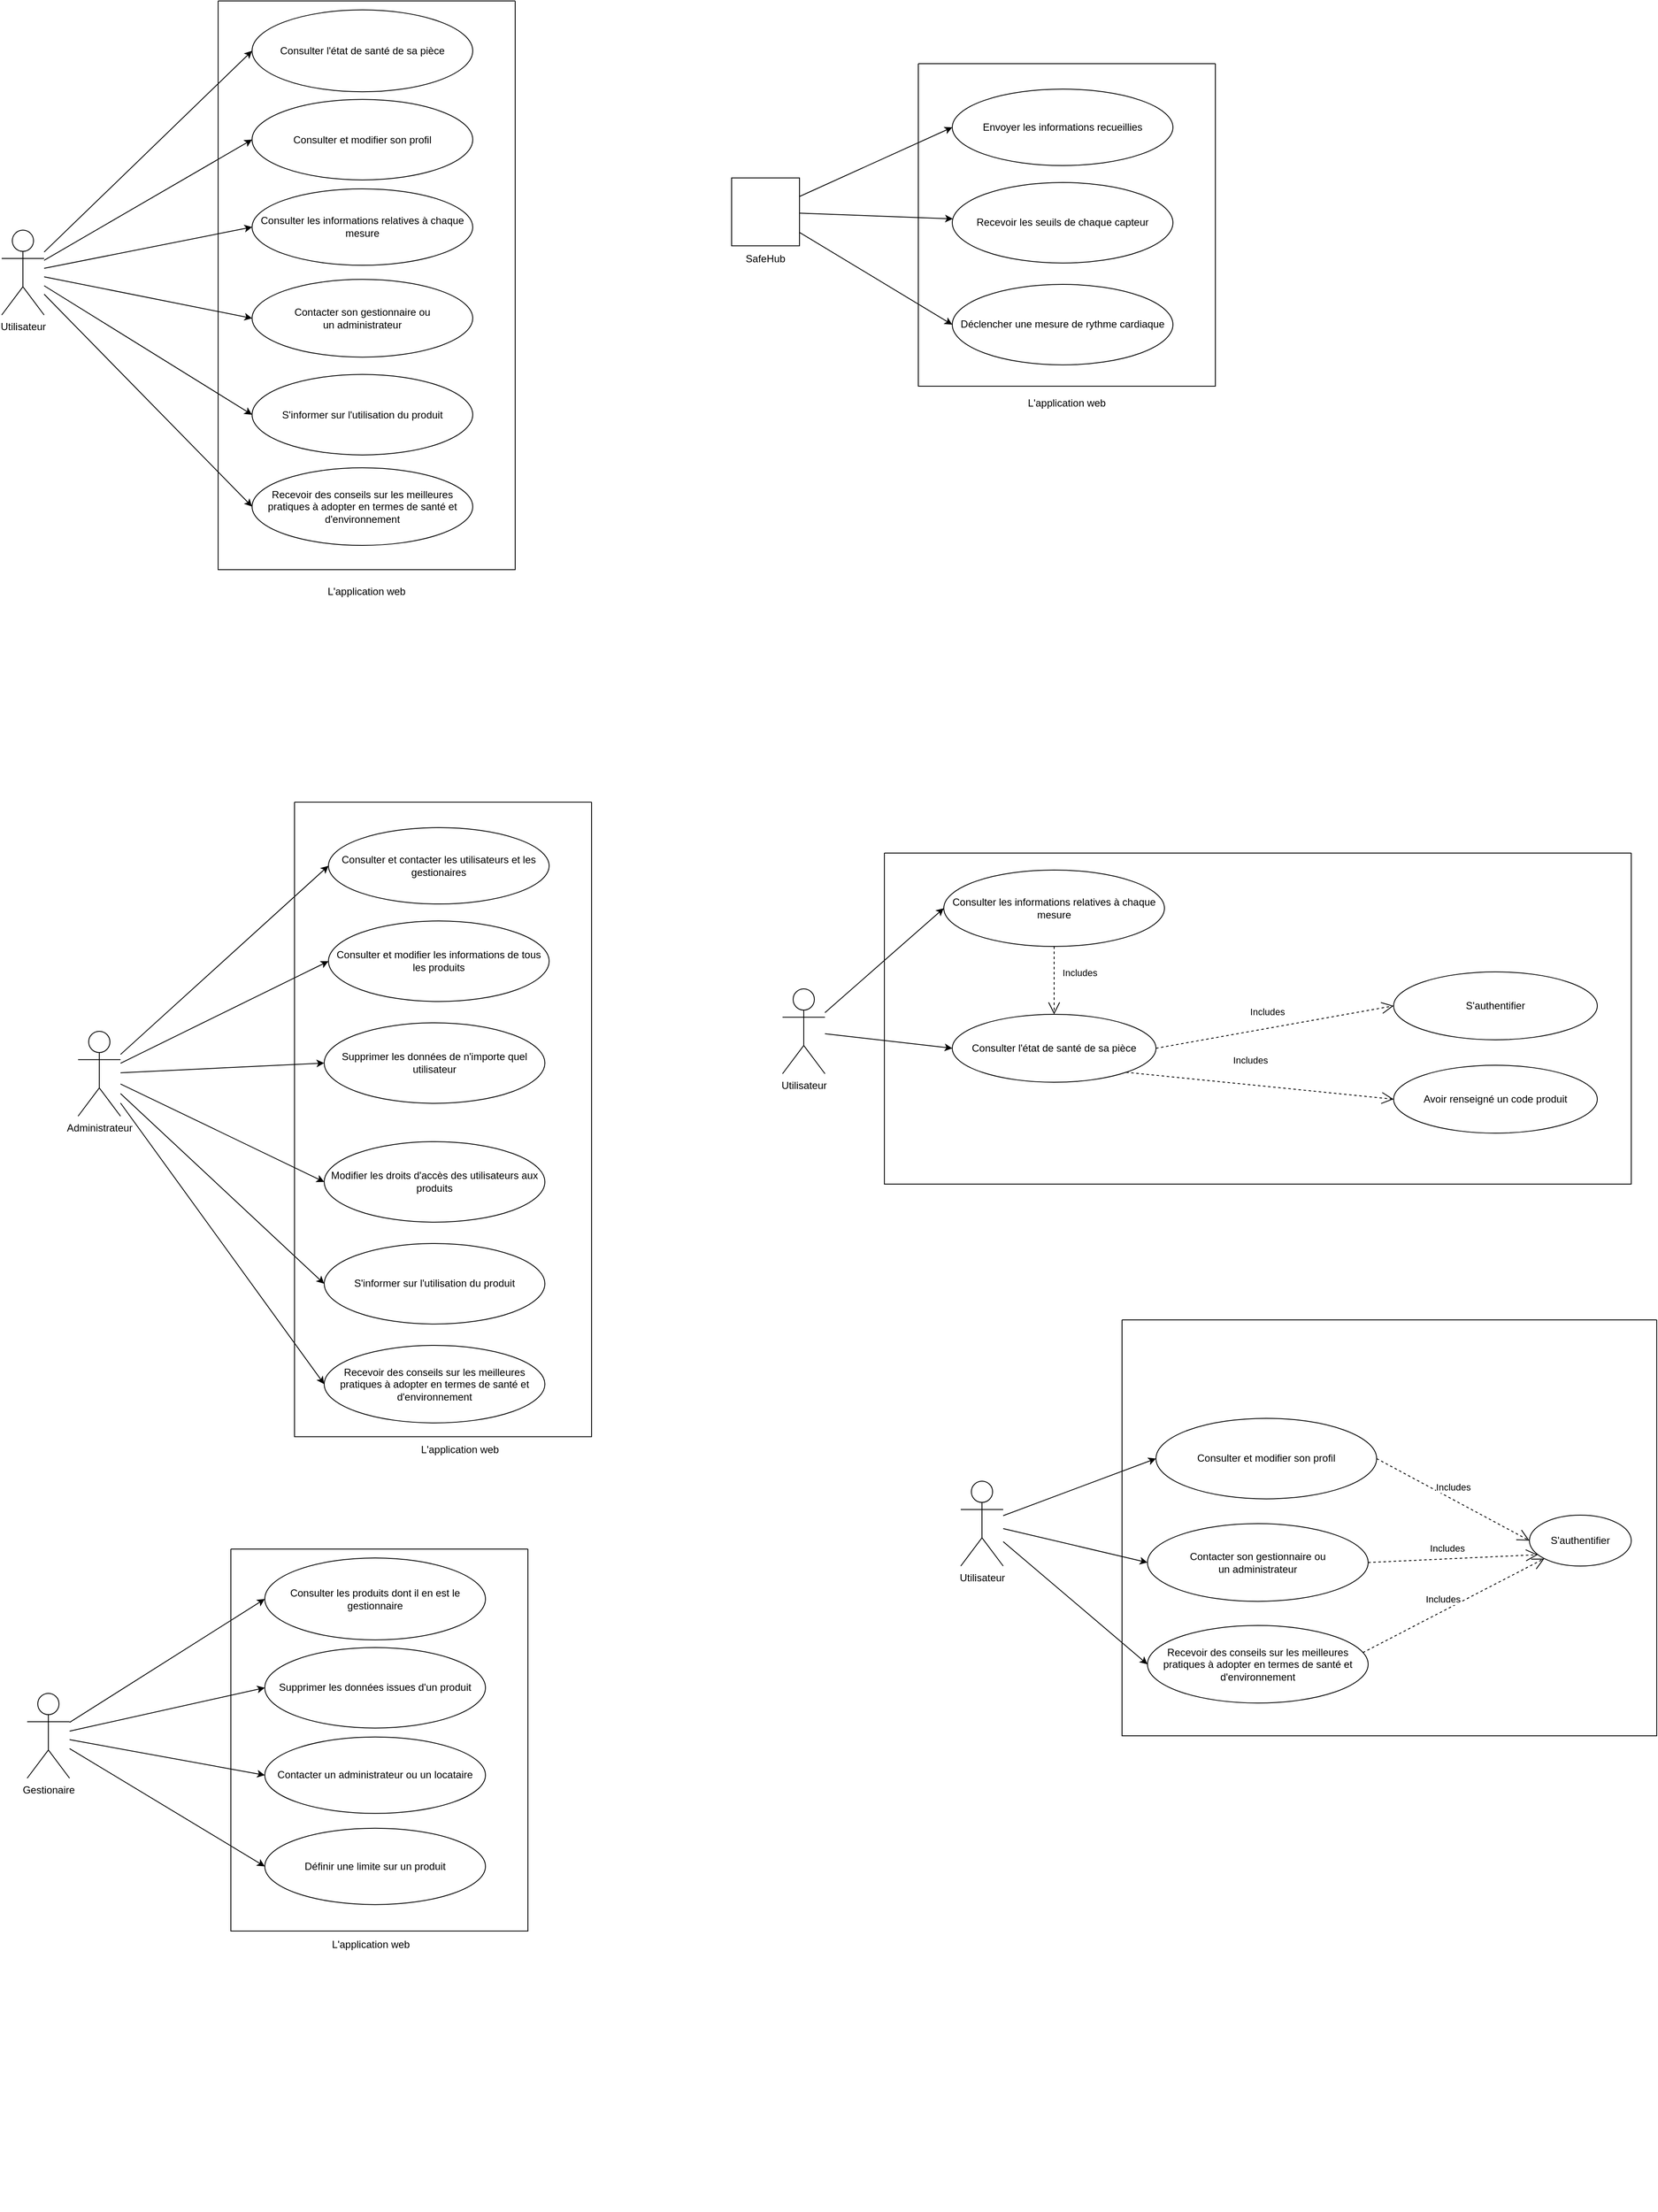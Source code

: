 <mxfile version="20.4.0" type="github">
  <diagram name="Page-1" id="c4acf3e9-155e-7222-9cf6-157b1a14988f">
    <mxGraphModel dx="1978" dy="2097" grid="1" gridSize="10" guides="1" tooltips="1" connect="1" arrows="1" fold="1" page="1" pageScale="1" pageWidth="850" pageHeight="1100" background="none" math="0" shadow="0">
      <root>
        <mxCell id="0" />
        <mxCell id="1" parent="0" />
        <mxCell id="MRITQzIosKG4krWKa2Ue-18" value="" style="group" vertex="1" connectable="0" parent="1">
          <mxGeometry x="-730" y="-1033.87" width="715" height="779.25" as="geometry" />
        </mxCell>
        <mxCell id="NIwpA8V4qFF0zYfySLcn-9" value="" style="group" parent="MRITQzIosKG4krWKa2Ue-18" vertex="1" connectable="0">
          <mxGeometry x="255" width="460" height="779.25" as="geometry" />
        </mxCell>
        <mxCell id="MRITQzIosKG4krWKa2Ue-17" value="" style="group" vertex="1" connectable="0" parent="NIwpA8V4qFF0zYfySLcn-9">
          <mxGeometry width="350" height="779.25" as="geometry" />
        </mxCell>
        <mxCell id="NIwpA8V4qFF0zYfySLcn-1" value="" style="swimlane;startSize=0;" parent="MRITQzIosKG4krWKa2Ue-17" vertex="1">
          <mxGeometry width="350" height="670" as="geometry" />
        </mxCell>
        <mxCell id="NIwpA8V4qFF0zYfySLcn-3" value="Consulter l&#39;état de santé de sa pièce" style="ellipse;whiteSpace=wrap;html=1;" parent="NIwpA8V4qFF0zYfySLcn-1" vertex="1">
          <mxGeometry x="40" y="10.541" width="260" height="96.493" as="geometry" />
        </mxCell>
        <mxCell id="NIwpA8V4qFF0zYfySLcn-4" value="Consulter et modifier son profil" style="ellipse;whiteSpace=wrap;html=1;" parent="NIwpA8V4qFF0zYfySLcn-1" vertex="1">
          <mxGeometry x="40" y="115.952" width="260" height="94.87" as="geometry" />
        </mxCell>
        <mxCell id="NIwpA8V4qFF0zYfySLcn-5" value="Consulter les informations relatives à chaque mesure" style="ellipse;whiteSpace=wrap;html=1;" parent="NIwpA8V4qFF0zYfySLcn-1" vertex="1">
          <mxGeometry x="40" y="221.363" width="260" height="90.01" as="geometry" />
        </mxCell>
        <mxCell id="NIwpA8V4qFF0zYfySLcn-6" value="Contacter son gestionnaire ou &lt;br&gt;un administrateur" style="ellipse;whiteSpace=wrap;html=1;" parent="NIwpA8V4qFF0zYfySLcn-1" vertex="1">
          <mxGeometry x="40" y="327.997" width="260" height="91.634" as="geometry" />
        </mxCell>
        <mxCell id="NIwpA8V4qFF0zYfySLcn-12" value="S&#39;informer sur l&#39;utilisation du produit" style="ellipse;whiteSpace=wrap;html=1;" parent="NIwpA8V4qFF0zYfySLcn-1" vertex="1">
          <mxGeometry x="40" y="439.996" width="260" height="94.87" as="geometry" />
        </mxCell>
        <mxCell id="MRITQzIosKG4krWKa2Ue-5" value="Recevoir des conseils sur les meilleures pratiques à adopter en termes de santé et d&#39;environnement" style="ellipse;whiteSpace=wrap;html=1;" vertex="1" parent="NIwpA8V4qFF0zYfySLcn-1">
          <mxGeometry x="40" y="549.996" width="260" height="91.402" as="geometry" />
        </mxCell>
        <mxCell id="NIwpA8V4qFF0zYfySLcn-8" value="L&#39;application web" style="text;html=1;strokeColor=none;fillColor=none;align=center;verticalAlign=middle;whiteSpace=wrap;rounded=0;" parent="MRITQzIosKG4krWKa2Ue-17" vertex="1">
          <mxGeometry x="120" y="679.997" width="110" height="31.623" as="geometry" />
        </mxCell>
        <mxCell id="MRITQzIosKG4krWKa2Ue-16" value="" style="group" vertex="1" connectable="0" parent="MRITQzIosKG4krWKa2Ue-18">
          <mxGeometry y="270" width="50" height="100" as="geometry" />
        </mxCell>
        <mxCell id="yZuHFYj2gmYXXPLqkyUE-1" value="Utilisateur" style="shape=umlActor;verticalLabelPosition=bottom;verticalAlign=top;html=1;outlineConnect=0;" parent="MRITQzIosKG4krWKa2Ue-16" vertex="1">
          <mxGeometry width="50" height="100" as="geometry" />
        </mxCell>
        <mxCell id="MRITQzIosKG4krWKa2Ue-7" style="rounded=0;orthogonalLoop=1;jettySize=auto;html=1;entryX=0;entryY=0.5;entryDx=0;entryDy=0;" edge="1" parent="MRITQzIosKG4krWKa2Ue-18" source="yZuHFYj2gmYXXPLqkyUE-1" target="NIwpA8V4qFF0zYfySLcn-3">
          <mxGeometry relative="1" as="geometry" />
        </mxCell>
        <mxCell id="MRITQzIosKG4krWKa2Ue-8" style="edgeStyle=none;rounded=0;orthogonalLoop=1;jettySize=auto;html=1;entryX=0;entryY=0.5;entryDx=0;entryDy=0;" edge="1" parent="MRITQzIosKG4krWKa2Ue-18" source="yZuHFYj2gmYXXPLqkyUE-1" target="NIwpA8V4qFF0zYfySLcn-4">
          <mxGeometry relative="1" as="geometry">
            <mxPoint x="100" y="750" as="sourcePoint" />
          </mxGeometry>
        </mxCell>
        <mxCell id="MRITQzIosKG4krWKa2Ue-9" style="edgeStyle=none;rounded=0;orthogonalLoop=1;jettySize=auto;html=1;entryX=0;entryY=0.5;entryDx=0;entryDy=0;" edge="1" parent="MRITQzIosKG4krWKa2Ue-18" source="yZuHFYj2gmYXXPLqkyUE-1" target="NIwpA8V4qFF0zYfySLcn-5">
          <mxGeometry relative="1" as="geometry" />
        </mxCell>
        <mxCell id="MRITQzIosKG4krWKa2Ue-10" style="edgeStyle=none;rounded=0;orthogonalLoop=1;jettySize=auto;html=1;entryX=0;entryY=0.5;entryDx=0;entryDy=0;" edge="1" parent="MRITQzIosKG4krWKa2Ue-18" source="yZuHFYj2gmYXXPLqkyUE-1" target="NIwpA8V4qFF0zYfySLcn-6">
          <mxGeometry relative="1" as="geometry" />
        </mxCell>
        <mxCell id="MRITQzIosKG4krWKa2Ue-12" style="edgeStyle=none;rounded=0;orthogonalLoop=1;jettySize=auto;html=1;entryX=0;entryY=0.5;entryDx=0;entryDy=0;" edge="1" parent="MRITQzIosKG4krWKa2Ue-18" source="yZuHFYj2gmYXXPLqkyUE-1" target="NIwpA8V4qFF0zYfySLcn-12">
          <mxGeometry relative="1" as="geometry" />
        </mxCell>
        <mxCell id="MRITQzIosKG4krWKa2Ue-13" style="edgeStyle=none;rounded=0;orthogonalLoop=1;jettySize=auto;html=1;entryX=0;entryY=0.5;entryDx=0;entryDy=0;" edge="1" parent="MRITQzIosKG4krWKa2Ue-18" source="yZuHFYj2gmYXXPLqkyUE-1" target="MRITQzIosKG4krWKa2Ue-5">
          <mxGeometry relative="1" as="geometry" />
        </mxCell>
        <mxCell id="MRITQzIosKG4krWKa2Ue-19" value="" style="group" vertex="1" connectable="0" parent="1">
          <mxGeometry x="-640" y="-90" width="715" height="779.25" as="geometry" />
        </mxCell>
        <mxCell id="MRITQzIosKG4krWKa2Ue-20" value="" style="group" vertex="1" connectable="0" parent="MRITQzIosKG4krWKa2Ue-19">
          <mxGeometry x="255" width="460" height="779.25" as="geometry" />
        </mxCell>
        <mxCell id="MRITQzIosKG4krWKa2Ue-21" value="" style="group" vertex="1" connectable="0" parent="MRITQzIosKG4krWKa2Ue-20">
          <mxGeometry width="350" height="779.25" as="geometry" />
        </mxCell>
        <mxCell id="MRITQzIosKG4krWKa2Ue-22" value="" style="swimlane;startSize=0;" vertex="1" parent="MRITQzIosKG4krWKa2Ue-21">
          <mxGeometry width="350" height="747.63" as="geometry" />
        </mxCell>
        <mxCell id="MRITQzIosKG4krWKa2Ue-25" value="Consulter et contacter les utilisateurs et les gestionaires" style="ellipse;whiteSpace=wrap;html=1;" vertex="1" parent="MRITQzIosKG4krWKa2Ue-22">
          <mxGeometry x="40" y="30.003" width="260" height="90.01" as="geometry" />
        </mxCell>
        <mxCell id="MRITQzIosKG4krWKa2Ue-28" value="S&#39;informer sur l&#39;utilisation du produit" style="ellipse;whiteSpace=wrap;html=1;" vertex="1" parent="MRITQzIosKG4krWKa2Ue-22">
          <mxGeometry x="35" y="519.996" width="260" height="94.87" as="geometry" />
        </mxCell>
        <mxCell id="MRITQzIosKG4krWKa2Ue-29" value="Recevoir des conseils sur les meilleures pratiques à adopter en termes de santé et d&#39;environnement" style="ellipse;whiteSpace=wrap;html=1;" vertex="1" parent="MRITQzIosKG4krWKa2Ue-22">
          <mxGeometry x="35" y="639.996" width="260" height="91.402" as="geometry" />
        </mxCell>
        <mxCell id="MRITQzIosKG4krWKa2Ue-42" value="Consulter et modifier les informations de tous les produits" style="ellipse;whiteSpace=wrap;html=1;" vertex="1" parent="MRITQzIosKG4krWKa2Ue-22">
          <mxGeometry x="40" y="139.996" width="260" height="94.87" as="geometry" />
        </mxCell>
        <mxCell id="MRITQzIosKG4krWKa2Ue-43" value="Supprimer les données de n&#39;importe quel utilisateur" style="ellipse;whiteSpace=wrap;html=1;" vertex="1" parent="MRITQzIosKG4krWKa2Ue-22">
          <mxGeometry x="35" y="259.996" width="260" height="94.87" as="geometry" />
        </mxCell>
        <mxCell id="MRITQzIosKG4krWKa2Ue-44" value="Modifier les droits d&#39;accès des utilisateurs aux produits" style="ellipse;whiteSpace=wrap;html=1;" vertex="1" parent="MRITQzIosKG4krWKa2Ue-22">
          <mxGeometry x="35" y="399.996" width="260" height="94.87" as="geometry" />
        </mxCell>
        <mxCell id="MRITQzIosKG4krWKa2Ue-30" value="L&#39;application web" style="text;html=1;strokeColor=none;fillColor=none;align=center;verticalAlign=middle;whiteSpace=wrap;rounded=0;" vertex="1" parent="MRITQzIosKG4krWKa2Ue-21">
          <mxGeometry x="140" y="747.627" width="110" height="31.623" as="geometry" />
        </mxCell>
        <mxCell id="MRITQzIosKG4krWKa2Ue-31" value="" style="group" vertex="1" connectable="0" parent="MRITQzIosKG4krWKa2Ue-19">
          <mxGeometry y="270" width="50" height="100" as="geometry" />
        </mxCell>
        <mxCell id="MRITQzIosKG4krWKa2Ue-32" value="Administrateur" style="shape=umlActor;verticalLabelPosition=bottom;verticalAlign=top;html=1;outlineConnect=0;" vertex="1" parent="MRITQzIosKG4krWKa2Ue-31">
          <mxGeometry width="50" height="100" as="geometry" />
        </mxCell>
        <mxCell id="MRITQzIosKG4krWKa2Ue-35" style="edgeStyle=none;rounded=0;orthogonalLoop=1;jettySize=auto;html=1;entryX=0;entryY=0.5;entryDx=0;entryDy=0;" edge="1" parent="MRITQzIosKG4krWKa2Ue-19" source="MRITQzIosKG4krWKa2Ue-32" target="MRITQzIosKG4krWKa2Ue-25">
          <mxGeometry relative="1" as="geometry" />
        </mxCell>
        <mxCell id="MRITQzIosKG4krWKa2Ue-38" style="edgeStyle=none;rounded=0;orthogonalLoop=1;jettySize=auto;html=1;entryX=0;entryY=0.5;entryDx=0;entryDy=0;" edge="1" parent="MRITQzIosKG4krWKa2Ue-19" source="MRITQzIosKG4krWKa2Ue-32" target="MRITQzIosKG4krWKa2Ue-28">
          <mxGeometry relative="1" as="geometry" />
        </mxCell>
        <mxCell id="MRITQzIosKG4krWKa2Ue-39" style="edgeStyle=none;rounded=0;orthogonalLoop=1;jettySize=auto;html=1;entryX=0;entryY=0.5;entryDx=0;entryDy=0;" edge="1" parent="MRITQzIosKG4krWKa2Ue-19" source="MRITQzIosKG4krWKa2Ue-32" target="MRITQzIosKG4krWKa2Ue-29">
          <mxGeometry relative="1" as="geometry" />
        </mxCell>
        <mxCell id="MRITQzIosKG4krWKa2Ue-45" style="edgeStyle=none;rounded=0;orthogonalLoop=1;jettySize=auto;html=1;entryX=0;entryY=0.5;entryDx=0;entryDy=0;" edge="1" parent="MRITQzIosKG4krWKa2Ue-19" source="MRITQzIosKG4krWKa2Ue-32" target="MRITQzIosKG4krWKa2Ue-42">
          <mxGeometry relative="1" as="geometry" />
        </mxCell>
        <mxCell id="MRITQzIosKG4krWKa2Ue-46" style="edgeStyle=none;rounded=0;orthogonalLoop=1;jettySize=auto;html=1;entryX=0;entryY=0.5;entryDx=0;entryDy=0;" edge="1" parent="MRITQzIosKG4krWKa2Ue-19" source="MRITQzIosKG4krWKa2Ue-32" target="MRITQzIosKG4krWKa2Ue-43">
          <mxGeometry relative="1" as="geometry" />
        </mxCell>
        <mxCell id="MRITQzIosKG4krWKa2Ue-47" style="edgeStyle=none;rounded=0;orthogonalLoop=1;jettySize=auto;html=1;entryX=0;entryY=0.5;entryDx=0;entryDy=0;" edge="1" parent="MRITQzIosKG4krWKa2Ue-19" source="MRITQzIosKG4krWKa2Ue-32" target="MRITQzIosKG4krWKa2Ue-44">
          <mxGeometry relative="1" as="geometry" />
        </mxCell>
        <mxCell id="MRITQzIosKG4krWKa2Ue-48" value="" style="group" vertex="1" connectable="0" parent="1">
          <mxGeometry x="-715" y="790" width="715" height="779.25" as="geometry" />
        </mxCell>
        <mxCell id="MRITQzIosKG4krWKa2Ue-49" value="" style="group" vertex="1" connectable="0" parent="MRITQzIosKG4krWKa2Ue-48">
          <mxGeometry x="255" width="460" height="779.25" as="geometry" />
        </mxCell>
        <mxCell id="MRITQzIosKG4krWKa2Ue-50" value="" style="group" vertex="1" connectable="0" parent="MRITQzIosKG4krWKa2Ue-49">
          <mxGeometry width="350" height="779.25" as="geometry" />
        </mxCell>
        <mxCell id="MRITQzIosKG4krWKa2Ue-51" value="" style="swimlane;startSize=0;" vertex="1" parent="MRITQzIosKG4krWKa2Ue-50">
          <mxGeometry width="350" height="450" as="geometry" />
        </mxCell>
        <mxCell id="MRITQzIosKG4krWKa2Ue-52" value="Consulter les produits dont il en est le gestionnaire" style="ellipse;whiteSpace=wrap;html=1;" vertex="1" parent="MRITQzIosKG4krWKa2Ue-51">
          <mxGeometry x="40" y="10.541" width="260" height="96.493" as="geometry" />
        </mxCell>
        <mxCell id="MRITQzIosKG4krWKa2Ue-53" value="Supprimer les données issues d&#39;un produit" style="ellipse;whiteSpace=wrap;html=1;" vertex="1" parent="MRITQzIosKG4krWKa2Ue-51">
          <mxGeometry x="40" y="115.952" width="260" height="94.87" as="geometry" />
        </mxCell>
        <mxCell id="MRITQzIosKG4krWKa2Ue-54" value="Contacter un administrateur ou un locataire" style="ellipse;whiteSpace=wrap;html=1;" vertex="1" parent="MRITQzIosKG4krWKa2Ue-51">
          <mxGeometry x="40" y="221.363" width="260" height="90.01" as="geometry" />
        </mxCell>
        <mxCell id="MRITQzIosKG4krWKa2Ue-90" value="Définir une limite sur un produit" style="ellipse;whiteSpace=wrap;html=1;" vertex="1" parent="MRITQzIosKG4krWKa2Ue-51">
          <mxGeometry x="40" y="328.813" width="260" height="90.01" as="geometry" />
        </mxCell>
        <mxCell id="MRITQzIosKG4krWKa2Ue-59" value="L&#39;application web" style="text;html=1;strokeColor=none;fillColor=none;align=center;verticalAlign=middle;whiteSpace=wrap;rounded=0;" vertex="1" parent="MRITQzIosKG4krWKa2Ue-50">
          <mxGeometry x="110" y="449.997" width="110" height="31.623" as="geometry" />
        </mxCell>
        <mxCell id="MRITQzIosKG4krWKa2Ue-60" value="" style="group" vertex="1" connectable="0" parent="MRITQzIosKG4krWKa2Ue-48">
          <mxGeometry x="15" y="170" width="50" height="100" as="geometry" />
        </mxCell>
        <mxCell id="MRITQzIosKG4krWKa2Ue-61" value="Gestionaire" style="shape=umlActor;verticalLabelPosition=bottom;verticalAlign=top;html=1;outlineConnect=0;" vertex="1" parent="MRITQzIosKG4krWKa2Ue-60">
          <mxGeometry width="50" height="100" as="geometry" />
        </mxCell>
        <mxCell id="MRITQzIosKG4krWKa2Ue-62" style="rounded=0;orthogonalLoop=1;jettySize=auto;html=1;entryX=0;entryY=0.5;entryDx=0;entryDy=0;" edge="1" parent="MRITQzIosKG4krWKa2Ue-48" source="MRITQzIosKG4krWKa2Ue-61" target="MRITQzIosKG4krWKa2Ue-52">
          <mxGeometry relative="1" as="geometry" />
        </mxCell>
        <mxCell id="MRITQzIosKG4krWKa2Ue-63" style="edgeStyle=none;rounded=0;orthogonalLoop=1;jettySize=auto;html=1;entryX=0;entryY=0.5;entryDx=0;entryDy=0;" edge="1" parent="MRITQzIosKG4krWKa2Ue-48" source="MRITQzIosKG4krWKa2Ue-61" target="MRITQzIosKG4krWKa2Ue-53">
          <mxGeometry relative="1" as="geometry">
            <mxPoint x="100" y="750" as="sourcePoint" />
          </mxGeometry>
        </mxCell>
        <mxCell id="MRITQzIosKG4krWKa2Ue-64" style="edgeStyle=none;rounded=0;orthogonalLoop=1;jettySize=auto;html=1;entryX=0;entryY=0.5;entryDx=0;entryDy=0;" edge="1" parent="MRITQzIosKG4krWKa2Ue-48" source="MRITQzIosKG4krWKa2Ue-61" target="MRITQzIosKG4krWKa2Ue-54">
          <mxGeometry relative="1" as="geometry" />
        </mxCell>
        <mxCell id="MRITQzIosKG4krWKa2Ue-91" style="edgeStyle=none;rounded=0;orthogonalLoop=1;jettySize=auto;html=1;entryX=0;entryY=0.5;entryDx=0;entryDy=0;" edge="1" parent="MRITQzIosKG4krWKa2Ue-48" source="MRITQzIosKG4krWKa2Ue-61" target="MRITQzIosKG4krWKa2Ue-90">
          <mxGeometry relative="1" as="geometry" />
        </mxCell>
        <mxCell id="MRITQzIosKG4krWKa2Ue-106" value="" style="group" vertex="1" connectable="0" parent="1">
          <mxGeometry x="130" y="-960" width="570" height="779.25" as="geometry" />
        </mxCell>
        <mxCell id="MRITQzIosKG4krWKa2Ue-92" value="" style="group" vertex="1" connectable="0" parent="MRITQzIosKG4krWKa2Ue-106">
          <mxGeometry x="220" width="350" height="779.25" as="geometry" />
        </mxCell>
        <mxCell id="MRITQzIosKG4krWKa2Ue-105" value="" style="group" vertex="1" connectable="0" parent="MRITQzIosKG4krWKa2Ue-92">
          <mxGeometry width="350" height="416.24" as="geometry" />
        </mxCell>
        <mxCell id="MRITQzIosKG4krWKa2Ue-93" value="" style="swimlane;startSize=0;" vertex="1" parent="MRITQzIosKG4krWKa2Ue-105">
          <mxGeometry width="350" height="380" as="geometry" />
        </mxCell>
        <mxCell id="MRITQzIosKG4krWKa2Ue-94" value="Envoyer les informations recueillies" style="ellipse;whiteSpace=wrap;html=1;" vertex="1" parent="MRITQzIosKG4krWKa2Ue-93">
          <mxGeometry x="40" y="30.003" width="260" height="90.01" as="geometry" />
        </mxCell>
        <mxCell id="MRITQzIosKG4krWKa2Ue-97" value="Recevoir les seuils de chaque capteur" style="ellipse;whiteSpace=wrap;html=1;" vertex="1" parent="MRITQzIosKG4krWKa2Ue-93">
          <mxGeometry x="40" y="139.996" width="260" height="94.87" as="geometry" />
        </mxCell>
        <mxCell id="MRITQzIosKG4krWKa2Ue-98" value="Déclencher une mesure de rythme cardiaque" style="ellipse;whiteSpace=wrap;html=1;" vertex="1" parent="MRITQzIosKG4krWKa2Ue-93">
          <mxGeometry x="40" y="259.996" width="260" height="94.87" as="geometry" />
        </mxCell>
        <mxCell id="MRITQzIosKG4krWKa2Ue-100" value="L&#39;application web" style="text;html=1;strokeColor=none;fillColor=none;align=center;verticalAlign=middle;whiteSpace=wrap;rounded=0;" vertex="1" parent="MRITQzIosKG4krWKa2Ue-105">
          <mxGeometry x="120" y="384.617" width="110" height="31.623" as="geometry" />
        </mxCell>
        <mxCell id="MRITQzIosKG4krWKa2Ue-104" value="" style="group" vertex="1" connectable="0" parent="MRITQzIosKG4krWKa2Ue-106">
          <mxGeometry y="134.62" width="80" height="110" as="geometry" />
        </mxCell>
        <mxCell id="MRITQzIosKG4krWKa2Ue-3" value="" style="group" vertex="1" connectable="0" parent="MRITQzIosKG4krWKa2Ue-104">
          <mxGeometry width="80" height="110" as="geometry" />
        </mxCell>
        <mxCell id="MRITQzIosKG4krWKa2Ue-1" value="" style="whiteSpace=wrap;html=1;aspect=fixed;" vertex="1" parent="MRITQzIosKG4krWKa2Ue-3">
          <mxGeometry width="80" height="80" as="geometry" />
        </mxCell>
        <mxCell id="MRITQzIosKG4krWKa2Ue-2" value="SafeHub" style="text;html=1;strokeColor=none;fillColor=none;align=center;verticalAlign=middle;whiteSpace=wrap;rounded=0;" vertex="1" parent="MRITQzIosKG4krWKa2Ue-3">
          <mxGeometry x="10" y="80" width="60" height="30" as="geometry" />
        </mxCell>
        <mxCell id="MRITQzIosKG4krWKa2Ue-101" style="edgeStyle=none;rounded=0;orthogonalLoop=1;jettySize=auto;html=1;entryX=0;entryY=0.5;entryDx=0;entryDy=0;" edge="1" parent="MRITQzIosKG4krWKa2Ue-106" source="MRITQzIosKG4krWKa2Ue-1" target="MRITQzIosKG4krWKa2Ue-94">
          <mxGeometry relative="1" as="geometry" />
        </mxCell>
        <mxCell id="MRITQzIosKG4krWKa2Ue-102" style="edgeStyle=none;rounded=0;orthogonalLoop=1;jettySize=auto;html=1;" edge="1" parent="MRITQzIosKG4krWKa2Ue-106" source="MRITQzIosKG4krWKa2Ue-1" target="MRITQzIosKG4krWKa2Ue-97">
          <mxGeometry relative="1" as="geometry" />
        </mxCell>
        <mxCell id="MRITQzIosKG4krWKa2Ue-103" style="edgeStyle=none;rounded=0;orthogonalLoop=1;jettySize=auto;html=1;entryX=0;entryY=0.5;entryDx=0;entryDy=0;" edge="1" parent="MRITQzIosKG4krWKa2Ue-106" source="MRITQzIosKG4krWKa2Ue-1" target="MRITQzIosKG4krWKa2Ue-98">
          <mxGeometry relative="1" as="geometry" />
        </mxCell>
        <mxCell id="MRITQzIosKG4krWKa2Ue-109" value="" style="swimlane;startSize=0;" vertex="1" parent="1">
          <mxGeometry x="310" y="-30" width="880" height="390.01" as="geometry" />
        </mxCell>
        <mxCell id="MRITQzIosKG4krWKa2Ue-111" value="Avoir renseigné un code produit" style="ellipse;whiteSpace=wrap;html=1;" vertex="1" parent="MRITQzIosKG4krWKa2Ue-109">
          <mxGeometry x="600" y="250" width="240" height="80" as="geometry" />
        </mxCell>
        <mxCell id="MRITQzIosKG4krWKa2Ue-112" value="S&#39;authentifier" style="ellipse;whiteSpace=wrap;html=1;" vertex="1" parent="MRITQzIosKG4krWKa2Ue-109">
          <mxGeometry x="600" y="140" width="240" height="80" as="geometry" />
        </mxCell>
        <mxCell id="MRITQzIosKG4krWKa2Ue-110" value="Consulter l&#39;état de santé de sa pièce" style="ellipse;whiteSpace=wrap;html=1;" vertex="1" parent="MRITQzIosKG4krWKa2Ue-109">
          <mxGeometry x="80" y="190" width="240" height="80" as="geometry" />
        </mxCell>
        <mxCell id="MRITQzIosKG4krWKa2Ue-124" value="Includes" style="endArrow=open;endSize=12;dashed=1;html=1;rounded=0;exitX=1;exitY=0.5;exitDx=0;exitDy=0;entryX=0;entryY=0.5;entryDx=0;entryDy=0;" edge="1" parent="MRITQzIosKG4krWKa2Ue-109" source="MRITQzIosKG4krWKa2Ue-110" target="MRITQzIosKG4krWKa2Ue-112">
          <mxGeometry x="-0.039" y="19" width="160" relative="1" as="geometry">
            <mxPoint x="380" y="290" as="sourcePoint" />
            <mxPoint x="540" y="290" as="targetPoint" />
            <mxPoint as="offset" />
          </mxGeometry>
        </mxCell>
        <mxCell id="MRITQzIosKG4krWKa2Ue-127" value="Includes" style="endArrow=open;endSize=12;dashed=1;html=1;rounded=0;exitX=1;exitY=1;exitDx=0;exitDy=0;entryX=0;entryY=0.5;entryDx=0;entryDy=0;" edge="1" parent="MRITQzIosKG4krWKa2Ue-109" source="MRITQzIosKG4krWKa2Ue-110" target="MRITQzIosKG4krWKa2Ue-111">
          <mxGeometry x="-0.085" y="29" width="160" relative="1" as="geometry">
            <mxPoint x="100" y="410" as="sourcePoint" />
            <mxPoint x="260" y="410" as="targetPoint" />
            <mxPoint x="-1" as="offset" />
          </mxGeometry>
        </mxCell>
        <mxCell id="MRITQzIosKG4krWKa2Ue-138" value="Consulter les informations relatives à chaque mesure" style="ellipse;whiteSpace=wrap;html=1;" vertex="1" parent="MRITQzIosKG4krWKa2Ue-109">
          <mxGeometry x="70" y="20.003" width="260" height="90.01" as="geometry" />
        </mxCell>
        <mxCell id="MRITQzIosKG4krWKa2Ue-139" value="Includes" style="endArrow=open;endSize=12;dashed=1;html=1;rounded=0;exitX=0.5;exitY=1;exitDx=0;exitDy=0;entryX=0.5;entryY=0;entryDx=0;entryDy=0;" edge="1" parent="MRITQzIosKG4krWKa2Ue-109" source="MRITQzIosKG4krWKa2Ue-138" target="MRITQzIosKG4krWKa2Ue-110">
          <mxGeometry x="-0.25" y="30" width="160" relative="1" as="geometry">
            <mxPoint x="340.0" y="240" as="sourcePoint" />
            <mxPoint x="610.0" y="190" as="targetPoint" />
            <mxPoint y="1" as="offset" />
          </mxGeometry>
        </mxCell>
        <mxCell id="MRITQzIosKG4krWKa2Ue-113" value="" style="group" vertex="1" connectable="0" parent="1">
          <mxGeometry x="190" y="130" width="50" height="100" as="geometry" />
        </mxCell>
        <mxCell id="MRITQzIosKG4krWKa2Ue-114" value="Utilisateur" style="shape=umlActor;verticalLabelPosition=bottom;verticalAlign=top;html=1;outlineConnect=0;" vertex="1" parent="MRITQzIosKG4krWKa2Ue-113">
          <mxGeometry width="50" height="100" as="geometry" />
        </mxCell>
        <mxCell id="MRITQzIosKG4krWKa2Ue-115" style="edgeStyle=none;rounded=0;orthogonalLoop=1;jettySize=auto;html=1;entryX=0;entryY=0.5;entryDx=0;entryDy=0;" edge="1" parent="1" source="MRITQzIosKG4krWKa2Ue-114" target="MRITQzIosKG4krWKa2Ue-110">
          <mxGeometry relative="1" as="geometry" />
        </mxCell>
        <mxCell id="MRITQzIosKG4krWKa2Ue-128" value="" style="swimlane;startSize=0;" vertex="1" parent="1">
          <mxGeometry x="590" y="520" width="630" height="490" as="geometry" />
        </mxCell>
        <mxCell id="MRITQzIosKG4krWKa2Ue-130" value="Consulter et modifier son profil" style="ellipse;whiteSpace=wrap;html=1;" vertex="1" parent="MRITQzIosKG4krWKa2Ue-128">
          <mxGeometry x="40" y="115.952" width="260" height="94.87" as="geometry" />
        </mxCell>
        <mxCell id="MRITQzIosKG4krWKa2Ue-132" value="Contacter son gestionnaire ou &lt;br&gt;un administrateur" style="ellipse;whiteSpace=wrap;html=1;" vertex="1" parent="MRITQzIosKG4krWKa2Ue-128">
          <mxGeometry x="30" y="239.997" width="260" height="91.634" as="geometry" />
        </mxCell>
        <mxCell id="MRITQzIosKG4krWKa2Ue-134" value="Recevoir des conseils sur les meilleures pratiques à adopter en termes de santé et d&#39;environnement" style="ellipse;whiteSpace=wrap;html=1;" vertex="1" parent="MRITQzIosKG4krWKa2Ue-128">
          <mxGeometry x="30" y="359.996" width="260" height="91.402" as="geometry" />
        </mxCell>
        <mxCell id="MRITQzIosKG4krWKa2Ue-143" value="S&#39;authentifier" style="ellipse;whiteSpace=wrap;html=1;" vertex="1" parent="MRITQzIosKG4krWKa2Ue-128">
          <mxGeometry x="480" y="229.997" width="120" height="60" as="geometry" />
        </mxCell>
        <mxCell id="MRITQzIosKG4krWKa2Ue-145" value="Includes" style="endArrow=open;endSize=12;dashed=1;html=1;rounded=0;exitX=1;exitY=0.5;exitDx=0;exitDy=0;entryX=0;entryY=0.5;entryDx=0;entryDy=0;" edge="1" parent="MRITQzIosKG4krWKa2Ue-128" source="MRITQzIosKG4krWKa2Ue-130" target="MRITQzIosKG4krWKa2Ue-143">
          <mxGeometry x="-0.067" y="13" width="160" relative="1" as="geometry">
            <mxPoint x="340" y="360" as="sourcePoint" />
            <mxPoint x="500" y="360" as="targetPoint" />
            <mxPoint as="offset" />
          </mxGeometry>
        </mxCell>
        <mxCell id="MRITQzIosKG4krWKa2Ue-146" value="Includes" style="endArrow=open;endSize=12;dashed=1;html=1;rounded=0;exitX=1;exitY=0.5;exitDx=0;exitDy=0;entryX=0.083;entryY=0.777;entryDx=0;entryDy=0;entryPerimeter=0;" edge="1" parent="MRITQzIosKG4krWKa2Ue-128" source="MRITQzIosKG4krWKa2Ue-132" target="MRITQzIosKG4krWKa2Ue-143">
          <mxGeometry x="-0.067" y="13" width="160" relative="1" as="geometry">
            <mxPoint x="310.0" y="173.387" as="sourcePoint" />
            <mxPoint x="450" y="173.387" as="targetPoint" />
            <mxPoint as="offset" />
          </mxGeometry>
        </mxCell>
        <mxCell id="MRITQzIosKG4krWKa2Ue-150" value="Includes" style="endArrow=open;endSize=12;dashed=1;html=1;rounded=0;exitX=0.976;exitY=0.35;exitDx=0;exitDy=0;entryX=0;entryY=1;entryDx=0;entryDy=0;exitPerimeter=0;" edge="1" parent="MRITQzIosKG4krWKa2Ue-128" source="MRITQzIosKG4krWKa2Ue-134" target="MRITQzIosKG4krWKa2Ue-143">
          <mxGeometry x="-0.067" y="13" width="160" relative="1" as="geometry">
            <mxPoint x="320.0" y="183.387" as="sourcePoint" />
            <mxPoint x="460" y="183.387" as="targetPoint" />
            <mxPoint as="offset" />
          </mxGeometry>
        </mxCell>
        <mxCell id="MRITQzIosKG4krWKa2Ue-135" value="" style="group" vertex="1" connectable="0" parent="1">
          <mxGeometry x="400" y="710" width="50" height="100" as="geometry" />
        </mxCell>
        <mxCell id="MRITQzIosKG4krWKa2Ue-136" value="Utilisateur" style="shape=umlActor;verticalLabelPosition=bottom;verticalAlign=top;html=1;outlineConnect=0;" vertex="1" parent="MRITQzIosKG4krWKa2Ue-135">
          <mxGeometry width="50" height="100" as="geometry" />
        </mxCell>
        <mxCell id="MRITQzIosKG4krWKa2Ue-141" style="edgeStyle=none;rounded=0;orthogonalLoop=1;jettySize=auto;html=1;entryX=0;entryY=0.5;entryDx=0;entryDy=0;" edge="1" parent="1" source="MRITQzIosKG4krWKa2Ue-114" target="MRITQzIosKG4krWKa2Ue-138">
          <mxGeometry relative="1" as="geometry" />
        </mxCell>
        <mxCell id="MRITQzIosKG4krWKa2Ue-142" style="edgeStyle=none;rounded=0;orthogonalLoop=1;jettySize=auto;html=1;entryX=0;entryY=0.5;entryDx=0;entryDy=0;" edge="1" parent="1" source="MRITQzIosKG4krWKa2Ue-136" target="MRITQzIosKG4krWKa2Ue-130">
          <mxGeometry relative="1" as="geometry" />
        </mxCell>
        <mxCell id="MRITQzIosKG4krWKa2Ue-147" style="edgeStyle=none;rounded=0;orthogonalLoop=1;jettySize=auto;html=1;entryX=0;entryY=0.5;entryDx=0;entryDy=0;" edge="1" parent="1" source="MRITQzIosKG4krWKa2Ue-136" target="MRITQzIosKG4krWKa2Ue-132">
          <mxGeometry relative="1" as="geometry" />
        </mxCell>
        <mxCell id="MRITQzIosKG4krWKa2Ue-148" style="edgeStyle=none;rounded=0;orthogonalLoop=1;jettySize=auto;html=1;entryX=0;entryY=0.5;entryDx=0;entryDy=0;" edge="1" parent="1" source="MRITQzIosKG4krWKa2Ue-136" target="MRITQzIosKG4krWKa2Ue-134">
          <mxGeometry relative="1" as="geometry" />
        </mxCell>
      </root>
    </mxGraphModel>
  </diagram>
</mxfile>
